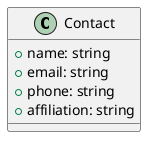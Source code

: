 @startuml
class Contact {
  + name: string
  + email: string
  + phone: string
  + affiliation: string
}
@enduml
